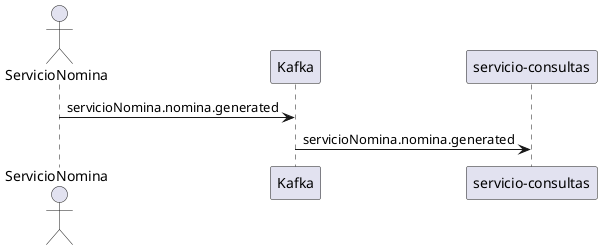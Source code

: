 @startuml
actor ServicioNomina
ServicioNomina -> Kafka : servicioNomina.nomina.generated
Kafka -> "servicio-consultas" : servicioNomina.nomina.generated
@enduml

